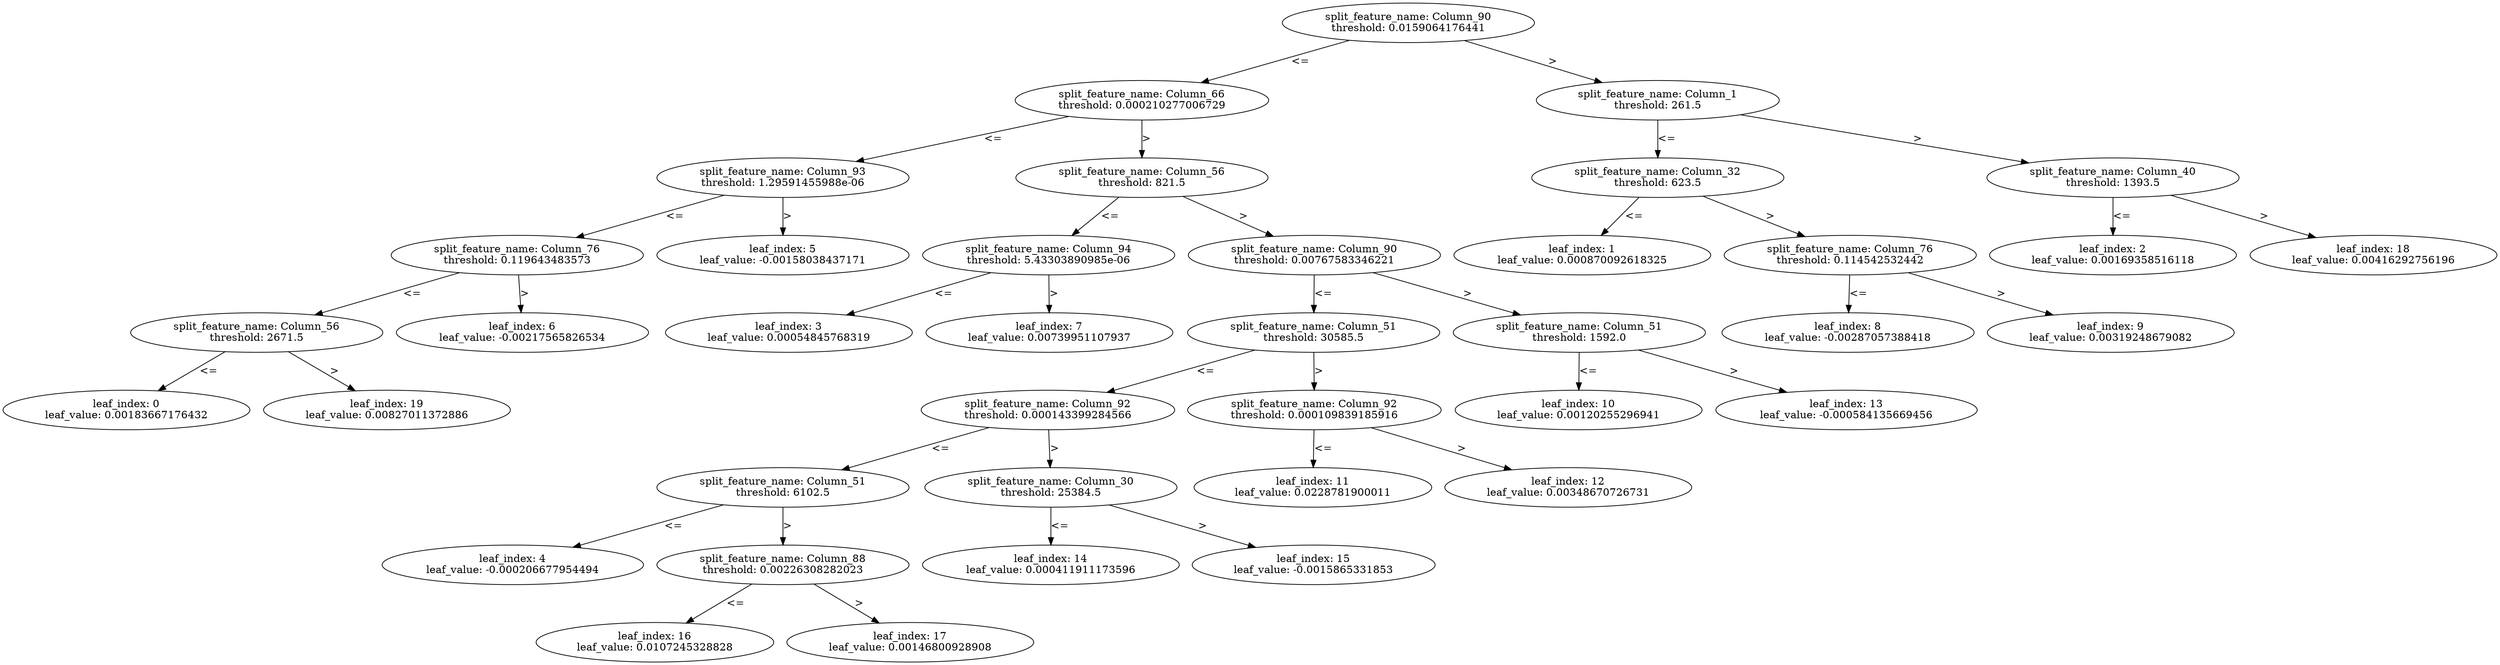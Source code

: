 digraph Tree81 {
	split0 [label="split_feature_name: Column_90\nthreshold: 0.0159064176441"]
	split2 [label="split_feature_name: Column_66\nthreshold: 0.000210277006729"]
	split4 [label="split_feature_name: Column_93\nthreshold: 1.29591455988e-06"]
	split5 [label="split_feature_name: Column_76\nthreshold: 0.119643483573"]
	split18 [label="split_feature_name: Column_56\nthreshold: 2671.5"]
	leaf0 [label="leaf_index: 0\nleaf_value: 0.00183667176432"]
	split18 -> leaf0 [label="<="]
	leaf19 [label="leaf_index: 19\nleaf_value: 0.00827011372886"]
	split18 -> leaf19 [label=">"]
	split5 -> split18 [label="<="]
	leaf6 [label="leaf_index: 6\nleaf_value: -0.00217565826534"]
	split5 -> leaf6 [label=">"]
	split4 -> split5 [label="<="]
	leaf5 [label="leaf_index: 5\nleaf_value: -0.00158038437171"]
	split4 -> leaf5 [label=">"]
	split2 -> split4 [label="<="]
	split3 [label="split_feature_name: Column_56\nthreshold: 821.5"]
	split6 [label="split_feature_name: Column_94\nthreshold: 5.43303890985e-06"]
	leaf3 [label="leaf_index: 3\nleaf_value: 0.00054845768319"]
	split6 -> leaf3 [label="<="]
	leaf7 [label="leaf_index: 7\nleaf_value: 0.00739951107937"]
	split6 -> leaf7 [label=">"]
	split3 -> split6 [label="<="]
	split9 [label="split_feature_name: Column_90\nthreshold: 0.00767583346221"]
	split10 [label="split_feature_name: Column_51\nthreshold: 30585.5"]
	split13 [label="split_feature_name: Column_92\nthreshold: 0.000143399284566"]
	split15 [label="split_feature_name: Column_51\nthreshold: 6102.5"]
	leaf4 [label="leaf_index: 4\nleaf_value: -0.000206677954494"]
	split15 -> leaf4 [label="<="]
	split16 [label="split_feature_name: Column_88\nthreshold: 0.00226308282023"]
	leaf16 [label="leaf_index: 16\nleaf_value: 0.0107245328828"]
	split16 -> leaf16 [label="<="]
	leaf17 [label="leaf_index: 17\nleaf_value: 0.00146800928908"]
	split16 -> leaf17 [label=">"]
	split15 -> split16 [label=">"]
	split13 -> split15 [label="<="]
	split14 [label="split_feature_name: Column_30\nthreshold: 25384.5"]
	leaf14 [label="leaf_index: 14\nleaf_value: 0.000411911173596"]
	split14 -> leaf14 [label="<="]
	leaf15 [label="leaf_index: 15\nleaf_value: -0.0015865331853"]
	split14 -> leaf15 [label=">"]
	split13 -> split14 [label=">"]
	split10 -> split13 [label="<="]
	split11 [label="split_feature_name: Column_92\nthreshold: 0.000109839185916"]
	leaf11 [label="leaf_index: 11\nleaf_value: 0.0228781900011"]
	split11 -> leaf11 [label="<="]
	leaf12 [label="leaf_index: 12\nleaf_value: 0.00348670726731"]
	split11 -> leaf12 [label=">"]
	split10 -> split11 [label=">"]
	split9 -> split10 [label="<="]
	split12 [label="split_feature_name: Column_51\nthreshold: 1592.0"]
	leaf10 [label="leaf_index: 10\nleaf_value: 0.00120255296941"]
	split12 -> leaf10 [label="<="]
	leaf13 [label="leaf_index: 13\nleaf_value: -0.000584135669456"]
	split12 -> leaf13 [label=">"]
	split9 -> split12 [label=">"]
	split3 -> split9 [label=">"]
	split2 -> split3 [label=">"]
	split0 -> split2 [label="<="]
	split1 [label="split_feature_name: Column_1\nthreshold: 261.5"]
	split7 [label="split_feature_name: Column_32\nthreshold: 623.5"]
	leaf1 [label="leaf_index: 1\nleaf_value: 0.000870092618325"]
	split7 -> leaf1 [label="<="]
	split8 [label="split_feature_name: Column_76\nthreshold: 0.114542532442"]
	leaf8 [label="leaf_index: 8\nleaf_value: -0.00287057388418"]
	split8 -> leaf8 [label="<="]
	leaf9 [label="leaf_index: 9\nleaf_value: 0.00319248679082"]
	split8 -> leaf9 [label=">"]
	split7 -> split8 [label=">"]
	split1 -> split7 [label="<="]
	split17 [label="split_feature_name: Column_40\nthreshold: 1393.5"]
	leaf2 [label="leaf_index: 2\nleaf_value: 0.00169358516118"]
	split17 -> leaf2 [label="<="]
	leaf18 [label="leaf_index: 18\nleaf_value: 0.00416292756196"]
	split17 -> leaf18 [label=">"]
	split1 -> split17 [label=">"]
	split0 -> split1 [label=">"]
}
